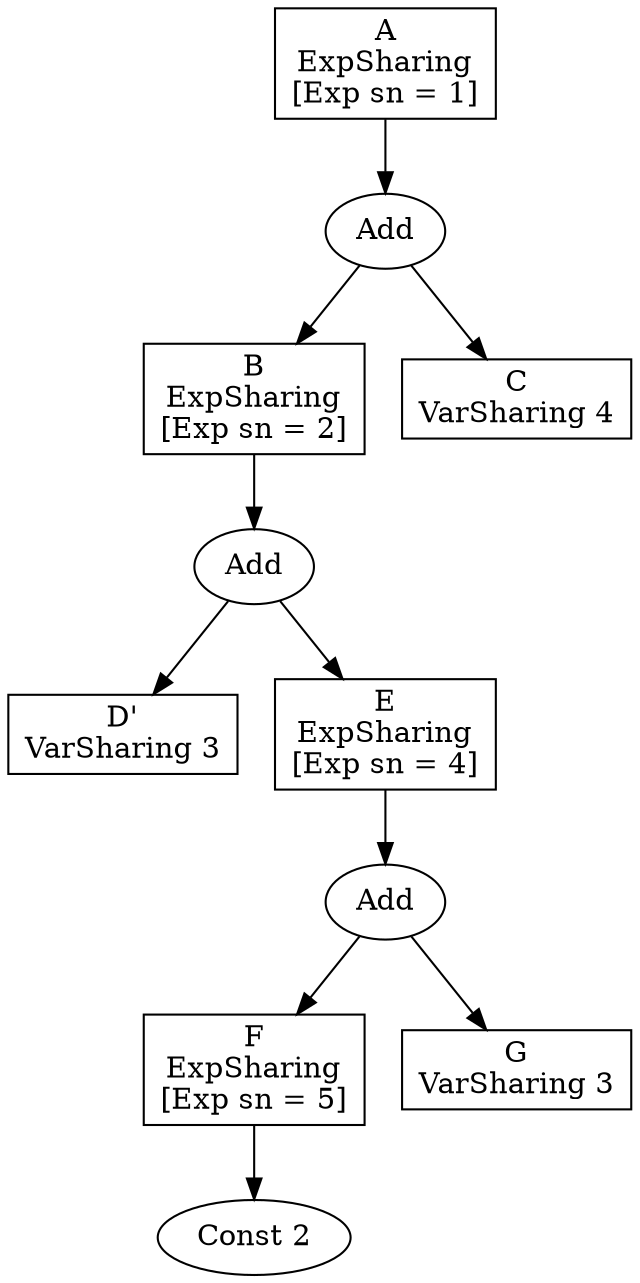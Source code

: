 digraph G { 
size = "7.5,10.5"
node_21_00 [shape=box, label="A\nExpSharing\n[Exp sn = 1]"];
node_23_00 [shape=box, label="B\nExpSharing\n[Exp sn = 2]"];
node_26_00 [shape=box, label="D'\nVarSharing 3"];
node_27_00 [shape=box, label="E\nExpSharing\n[Exp sn = 4]"];
node_31_00 [shape=box, label="F\nExpSharing\n[Exp sn = 5]"];
node_30_00 [shape=box, label="G\nVarSharing 3"];
node_24_00 [shape=box, label="C\nVarSharing 4"];
node_22_00 [shape=ellipse, label="Add"];
node_25_00 [shape=ellipse, label="Add"];
node_29_00 [shape=ellipse, label="Add"];
node_32_00 [shape=ellipse, label="Const 2"];
node_21_00 -> node_22_00 ;
node_23_00 -> node_25_00 ;
node_27_00 -> node_29_00 ;
node_31_00 -> node_32_00 ;
node_22_00 -> node_24_00 ;
node_22_00 -> node_23_00 ;
node_25_00 -> node_27_00 ;
node_25_00 -> node_26_00 ;
node_29_00 -> node_31_00 ;
node_29_00 -> node_30_00 ;
}
